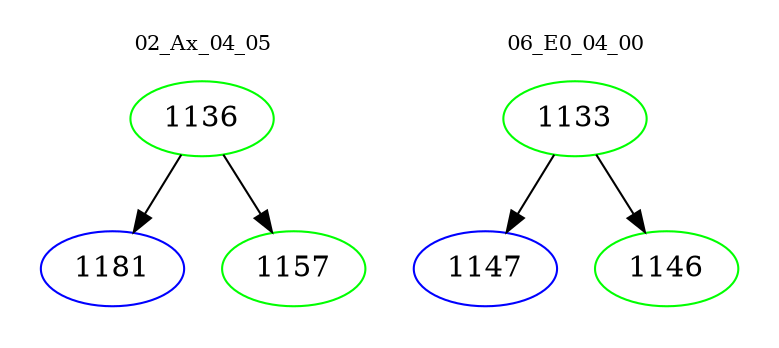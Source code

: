 digraph{
subgraph cluster_0 {
color = white
label = "02_Ax_04_05";
fontsize=10;
T0_1136 [label="1136", color="green"]
T0_1136 -> T0_1181 [color="black"]
T0_1181 [label="1181", color="blue"]
T0_1136 -> T0_1157 [color="black"]
T0_1157 [label="1157", color="green"]
}
subgraph cluster_1 {
color = white
label = "06_E0_04_00";
fontsize=10;
T1_1133 [label="1133", color="green"]
T1_1133 -> T1_1147 [color="black"]
T1_1147 [label="1147", color="blue"]
T1_1133 -> T1_1146 [color="black"]
T1_1146 [label="1146", color="green"]
}
}
